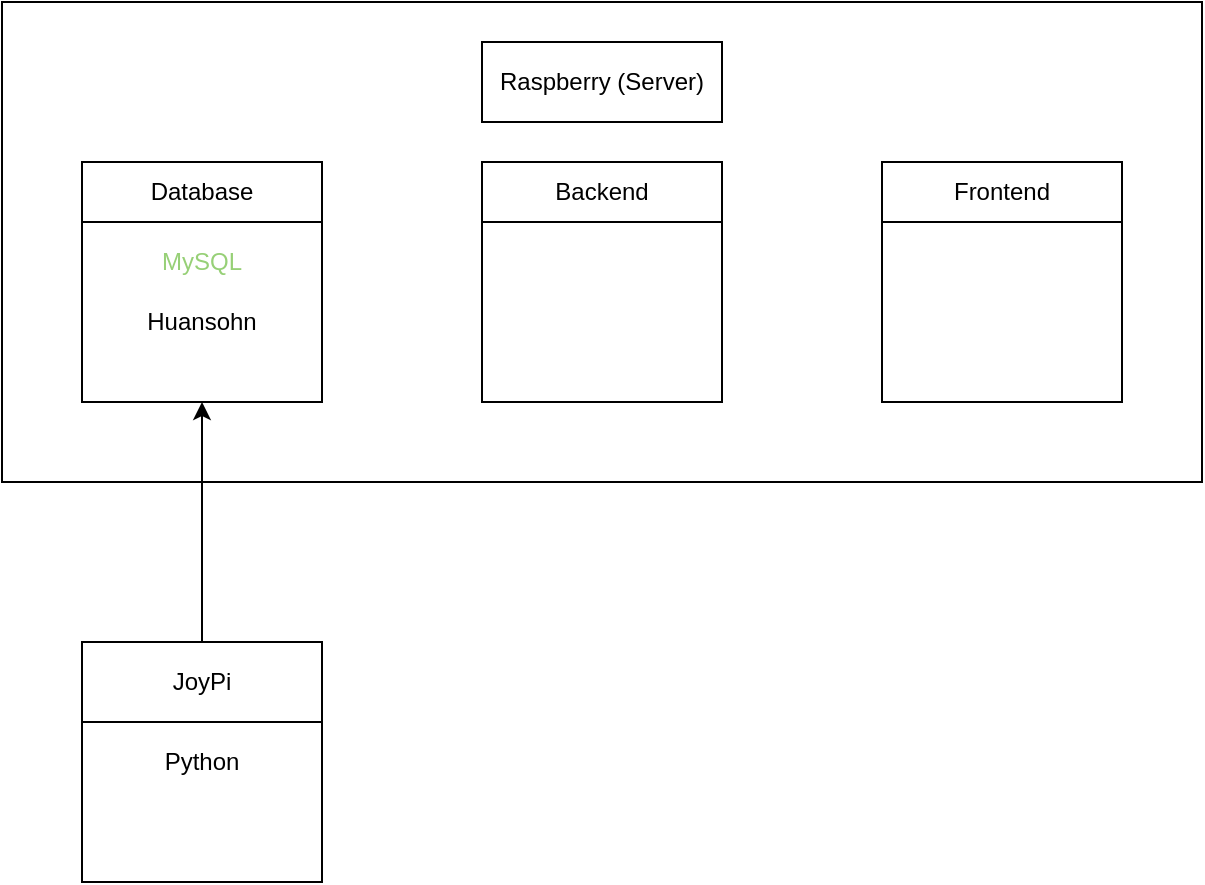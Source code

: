 <mxfile version="15.3.7" type="github">
  <diagram id="8N0BwDmGJMuKbO4q4aRS" name="Page-1">
    <mxGraphModel dx="1422" dy="794" grid="1" gridSize="10" guides="1" tooltips="1" connect="1" arrows="1" fold="1" page="1" pageScale="1" pageWidth="827" pageHeight="1169" math="0" shadow="0">
      <root>
        <mxCell id="0" />
        <mxCell id="1" parent="0" />
        <mxCell id="j-KVtAGFSYramSLd8h5h-1" value="" style="rounded=0;whiteSpace=wrap;html=1;" vertex="1" parent="1">
          <mxGeometry x="120" y="80" width="600" height="240" as="geometry" />
        </mxCell>
        <mxCell id="j-KVtAGFSYramSLd8h5h-7" value="" style="rounded=0;whiteSpace=wrap;html=1;" vertex="1" parent="1">
          <mxGeometry x="160" y="160" width="120" height="120" as="geometry" />
        </mxCell>
        <mxCell id="j-KVtAGFSYramSLd8h5h-8" value="" style="rounded=0;whiteSpace=wrap;html=1;" vertex="1" parent="1">
          <mxGeometry x="360" y="160" width="120" height="120" as="geometry" />
        </mxCell>
        <mxCell id="j-KVtAGFSYramSLd8h5h-9" value="" style="rounded=0;whiteSpace=wrap;html=1;" vertex="1" parent="1">
          <mxGeometry x="560" y="160" width="120" height="120" as="geometry" />
        </mxCell>
        <mxCell id="j-KVtAGFSYramSLd8h5h-10" value="Database" style="rounded=0;whiteSpace=wrap;html=1;" vertex="1" parent="1">
          <mxGeometry x="160" y="160" width="120" height="30" as="geometry" />
        </mxCell>
        <mxCell id="j-KVtAGFSYramSLd8h5h-11" value="Backend" style="rounded=0;whiteSpace=wrap;html=1;" vertex="1" parent="1">
          <mxGeometry x="360" y="160" width="120" height="30" as="geometry" />
        </mxCell>
        <mxCell id="j-KVtAGFSYramSLd8h5h-12" value="Frontend" style="rounded=0;whiteSpace=wrap;html=1;" vertex="1" parent="1">
          <mxGeometry x="560" y="160" width="120" height="30" as="geometry" />
        </mxCell>
        <mxCell id="j-KVtAGFSYramSLd8h5h-13" value="Raspberry (Server)" style="rounded=0;whiteSpace=wrap;html=1;" vertex="1" parent="1">
          <mxGeometry x="360" y="100" width="120" height="40" as="geometry" />
        </mxCell>
        <mxCell id="j-KVtAGFSYramSLd8h5h-14" value="Python" style="rounded=0;whiteSpace=wrap;html=1;" vertex="1" parent="1">
          <mxGeometry x="160" y="400" width="120" height="120" as="geometry" />
        </mxCell>
        <mxCell id="j-KVtAGFSYramSLd8h5h-15" value="JoyPi" style="rounded=0;whiteSpace=wrap;html=1;" vertex="1" parent="1">
          <mxGeometry x="160" y="400" width="120" height="40" as="geometry" />
        </mxCell>
        <mxCell id="j-KVtAGFSYramSLd8h5h-16" value="" style="endArrow=classic;html=1;exitX=0.5;exitY=0;exitDx=0;exitDy=0;entryX=0.5;entryY=1;entryDx=0;entryDy=0;" edge="1" parent="1" source="j-KVtAGFSYramSLd8h5h-15" target="j-KVtAGFSYramSLd8h5h-7">
          <mxGeometry width="50" height="50" relative="1" as="geometry">
            <mxPoint x="390" y="430" as="sourcePoint" />
            <mxPoint x="440" y="380" as="targetPoint" />
          </mxGeometry>
        </mxCell>
        <mxCell id="j-KVtAGFSYramSLd8h5h-17" value="MySQL" style="text;html=1;align=center;verticalAlign=middle;whiteSpace=wrap;rounded=0;fontColor=#97D077;" vertex="1" parent="1">
          <mxGeometry x="200" y="200" width="40" height="20" as="geometry" />
        </mxCell>
        <mxCell id="j-KVtAGFSYramSLd8h5h-18" value="Huansohn" style="text;html=1;strokeColor=none;fillColor=none;align=center;verticalAlign=middle;whiteSpace=wrap;rounded=0;fontColor=#000000;" vertex="1" parent="1">
          <mxGeometry x="200" y="230" width="40" height="20" as="geometry" />
        </mxCell>
      </root>
    </mxGraphModel>
  </diagram>
</mxfile>
